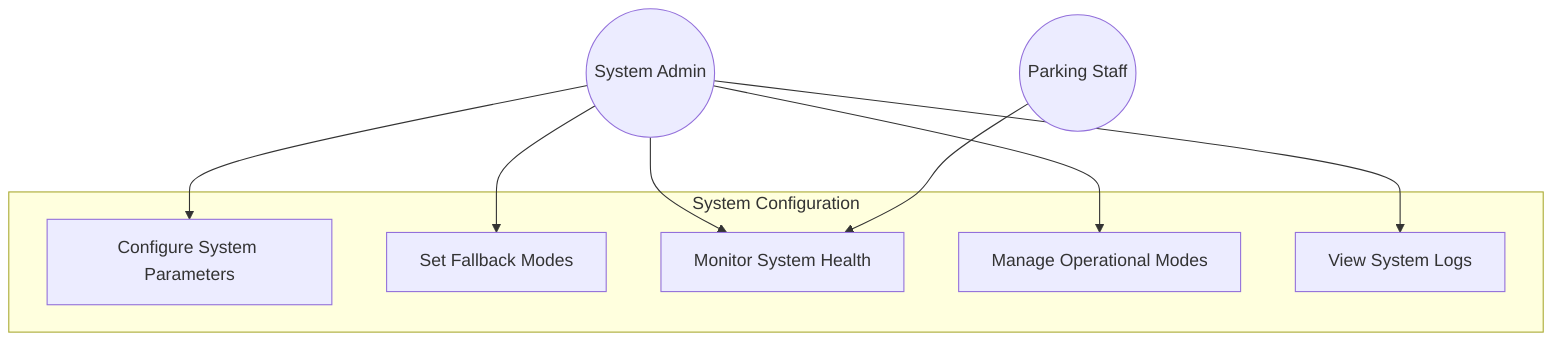 graph TD
    SystemAdmin((System Admin))
    Staff((Parking Staff))

    subgraph "System Configuration"
        UC1[Configure System Parameters]
        UC2[Set Fallback Modes]
        UC3[Monitor System Health]
        UC4[Manage Operational Modes]
        UC5[View System Logs]
    end

    SystemAdmin --> UC1
    SystemAdmin --> UC2
    SystemAdmin --> UC3
    SystemAdmin --> UC4
    SystemAdmin --> UC5
    Staff --> UC3